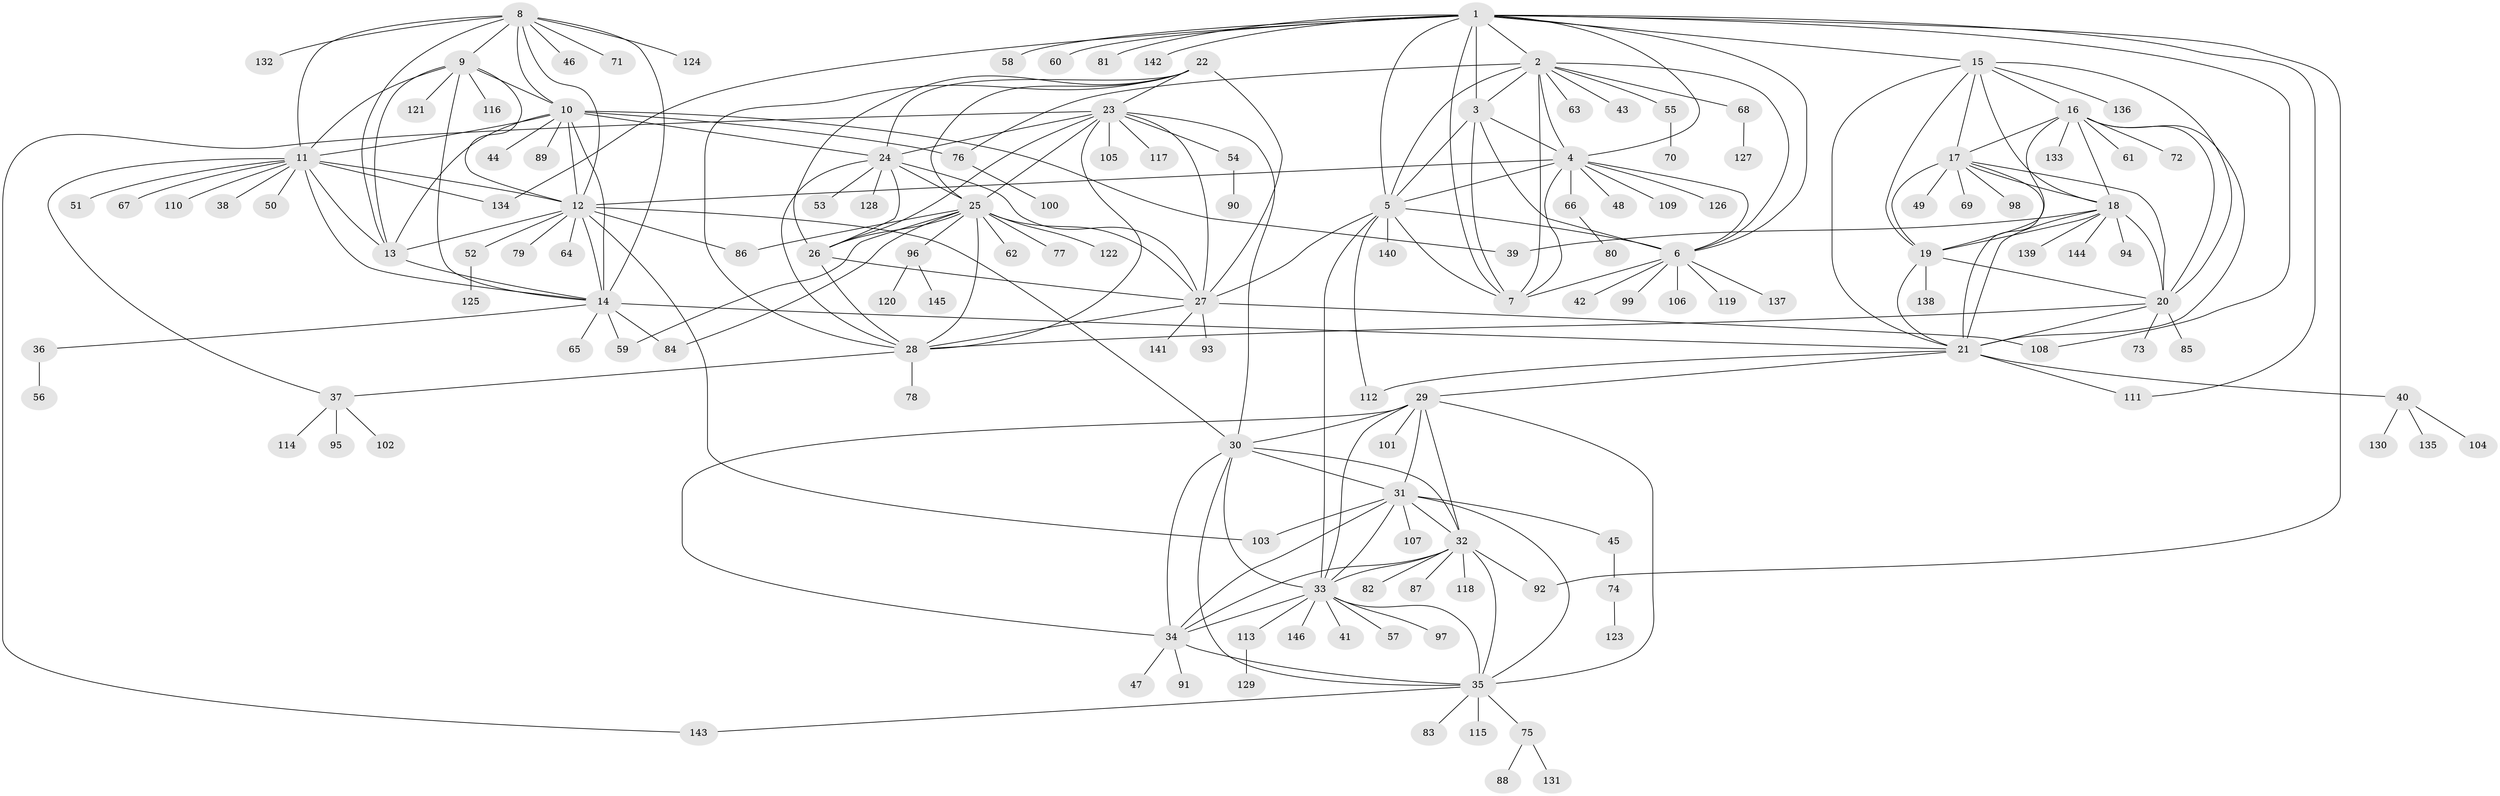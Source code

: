 // Generated by graph-tools (version 1.1) at 2025/37/03/09/25 02:37:43]
// undirected, 146 vertices, 239 edges
graph export_dot {
graph [start="1"]
  node [color=gray90,style=filled];
  1;
  2;
  3;
  4;
  5;
  6;
  7;
  8;
  9;
  10;
  11;
  12;
  13;
  14;
  15;
  16;
  17;
  18;
  19;
  20;
  21;
  22;
  23;
  24;
  25;
  26;
  27;
  28;
  29;
  30;
  31;
  32;
  33;
  34;
  35;
  36;
  37;
  38;
  39;
  40;
  41;
  42;
  43;
  44;
  45;
  46;
  47;
  48;
  49;
  50;
  51;
  52;
  53;
  54;
  55;
  56;
  57;
  58;
  59;
  60;
  61;
  62;
  63;
  64;
  65;
  66;
  67;
  68;
  69;
  70;
  71;
  72;
  73;
  74;
  75;
  76;
  77;
  78;
  79;
  80;
  81;
  82;
  83;
  84;
  85;
  86;
  87;
  88;
  89;
  90;
  91;
  92;
  93;
  94;
  95;
  96;
  97;
  98;
  99;
  100;
  101;
  102;
  103;
  104;
  105;
  106;
  107;
  108;
  109;
  110;
  111;
  112;
  113;
  114;
  115;
  116;
  117;
  118;
  119;
  120;
  121;
  122;
  123;
  124;
  125;
  126;
  127;
  128;
  129;
  130;
  131;
  132;
  133;
  134;
  135;
  136;
  137;
  138;
  139;
  140;
  141;
  142;
  143;
  144;
  145;
  146;
  1 -- 2;
  1 -- 3;
  1 -- 4;
  1 -- 5;
  1 -- 6;
  1 -- 7;
  1 -- 15;
  1 -- 58;
  1 -- 60;
  1 -- 81;
  1 -- 92;
  1 -- 108;
  1 -- 111;
  1 -- 134;
  1 -- 142;
  2 -- 3;
  2 -- 4;
  2 -- 5;
  2 -- 6;
  2 -- 7;
  2 -- 43;
  2 -- 55;
  2 -- 63;
  2 -- 68;
  2 -- 76;
  3 -- 4;
  3 -- 5;
  3 -- 6;
  3 -- 7;
  4 -- 5;
  4 -- 6;
  4 -- 7;
  4 -- 12;
  4 -- 48;
  4 -- 66;
  4 -- 109;
  4 -- 126;
  5 -- 6;
  5 -- 7;
  5 -- 27;
  5 -- 33;
  5 -- 112;
  5 -- 140;
  6 -- 7;
  6 -- 42;
  6 -- 99;
  6 -- 106;
  6 -- 119;
  6 -- 137;
  8 -- 9;
  8 -- 10;
  8 -- 11;
  8 -- 12;
  8 -- 13;
  8 -- 14;
  8 -- 46;
  8 -- 71;
  8 -- 124;
  8 -- 132;
  9 -- 10;
  9 -- 11;
  9 -- 12;
  9 -- 13;
  9 -- 14;
  9 -- 116;
  9 -- 121;
  10 -- 11;
  10 -- 12;
  10 -- 13;
  10 -- 14;
  10 -- 24;
  10 -- 39;
  10 -- 44;
  10 -- 76;
  10 -- 89;
  11 -- 12;
  11 -- 13;
  11 -- 14;
  11 -- 37;
  11 -- 38;
  11 -- 50;
  11 -- 51;
  11 -- 67;
  11 -- 110;
  11 -- 134;
  12 -- 13;
  12 -- 14;
  12 -- 30;
  12 -- 52;
  12 -- 64;
  12 -- 79;
  12 -- 86;
  12 -- 103;
  13 -- 14;
  14 -- 21;
  14 -- 36;
  14 -- 59;
  14 -- 65;
  14 -- 84;
  15 -- 16;
  15 -- 17;
  15 -- 18;
  15 -- 19;
  15 -- 20;
  15 -- 21;
  15 -- 136;
  16 -- 17;
  16 -- 18;
  16 -- 19;
  16 -- 20;
  16 -- 21;
  16 -- 61;
  16 -- 72;
  16 -- 133;
  17 -- 18;
  17 -- 19;
  17 -- 20;
  17 -- 21;
  17 -- 49;
  17 -- 69;
  17 -- 98;
  18 -- 19;
  18 -- 20;
  18 -- 21;
  18 -- 39;
  18 -- 94;
  18 -- 139;
  18 -- 144;
  19 -- 20;
  19 -- 21;
  19 -- 138;
  20 -- 21;
  20 -- 28;
  20 -- 73;
  20 -- 85;
  21 -- 29;
  21 -- 40;
  21 -- 111;
  21 -- 112;
  22 -- 23;
  22 -- 24;
  22 -- 25;
  22 -- 26;
  22 -- 27;
  22 -- 28;
  23 -- 24;
  23 -- 25;
  23 -- 26;
  23 -- 27;
  23 -- 28;
  23 -- 30;
  23 -- 54;
  23 -- 105;
  23 -- 117;
  23 -- 143;
  24 -- 25;
  24 -- 26;
  24 -- 27;
  24 -- 28;
  24 -- 53;
  24 -- 128;
  25 -- 26;
  25 -- 27;
  25 -- 28;
  25 -- 59;
  25 -- 62;
  25 -- 77;
  25 -- 84;
  25 -- 86;
  25 -- 96;
  25 -- 122;
  26 -- 27;
  26 -- 28;
  27 -- 28;
  27 -- 93;
  27 -- 108;
  27 -- 141;
  28 -- 37;
  28 -- 78;
  29 -- 30;
  29 -- 31;
  29 -- 32;
  29 -- 33;
  29 -- 34;
  29 -- 35;
  29 -- 101;
  30 -- 31;
  30 -- 32;
  30 -- 33;
  30 -- 34;
  30 -- 35;
  31 -- 32;
  31 -- 33;
  31 -- 34;
  31 -- 35;
  31 -- 45;
  31 -- 103;
  31 -- 107;
  32 -- 33;
  32 -- 34;
  32 -- 35;
  32 -- 82;
  32 -- 87;
  32 -- 92;
  32 -- 118;
  33 -- 34;
  33 -- 35;
  33 -- 41;
  33 -- 57;
  33 -- 97;
  33 -- 113;
  33 -- 146;
  34 -- 35;
  34 -- 47;
  34 -- 91;
  35 -- 75;
  35 -- 83;
  35 -- 115;
  35 -- 143;
  36 -- 56;
  37 -- 95;
  37 -- 102;
  37 -- 114;
  40 -- 104;
  40 -- 130;
  40 -- 135;
  45 -- 74;
  52 -- 125;
  54 -- 90;
  55 -- 70;
  66 -- 80;
  68 -- 127;
  74 -- 123;
  75 -- 88;
  75 -- 131;
  76 -- 100;
  96 -- 120;
  96 -- 145;
  113 -- 129;
}
